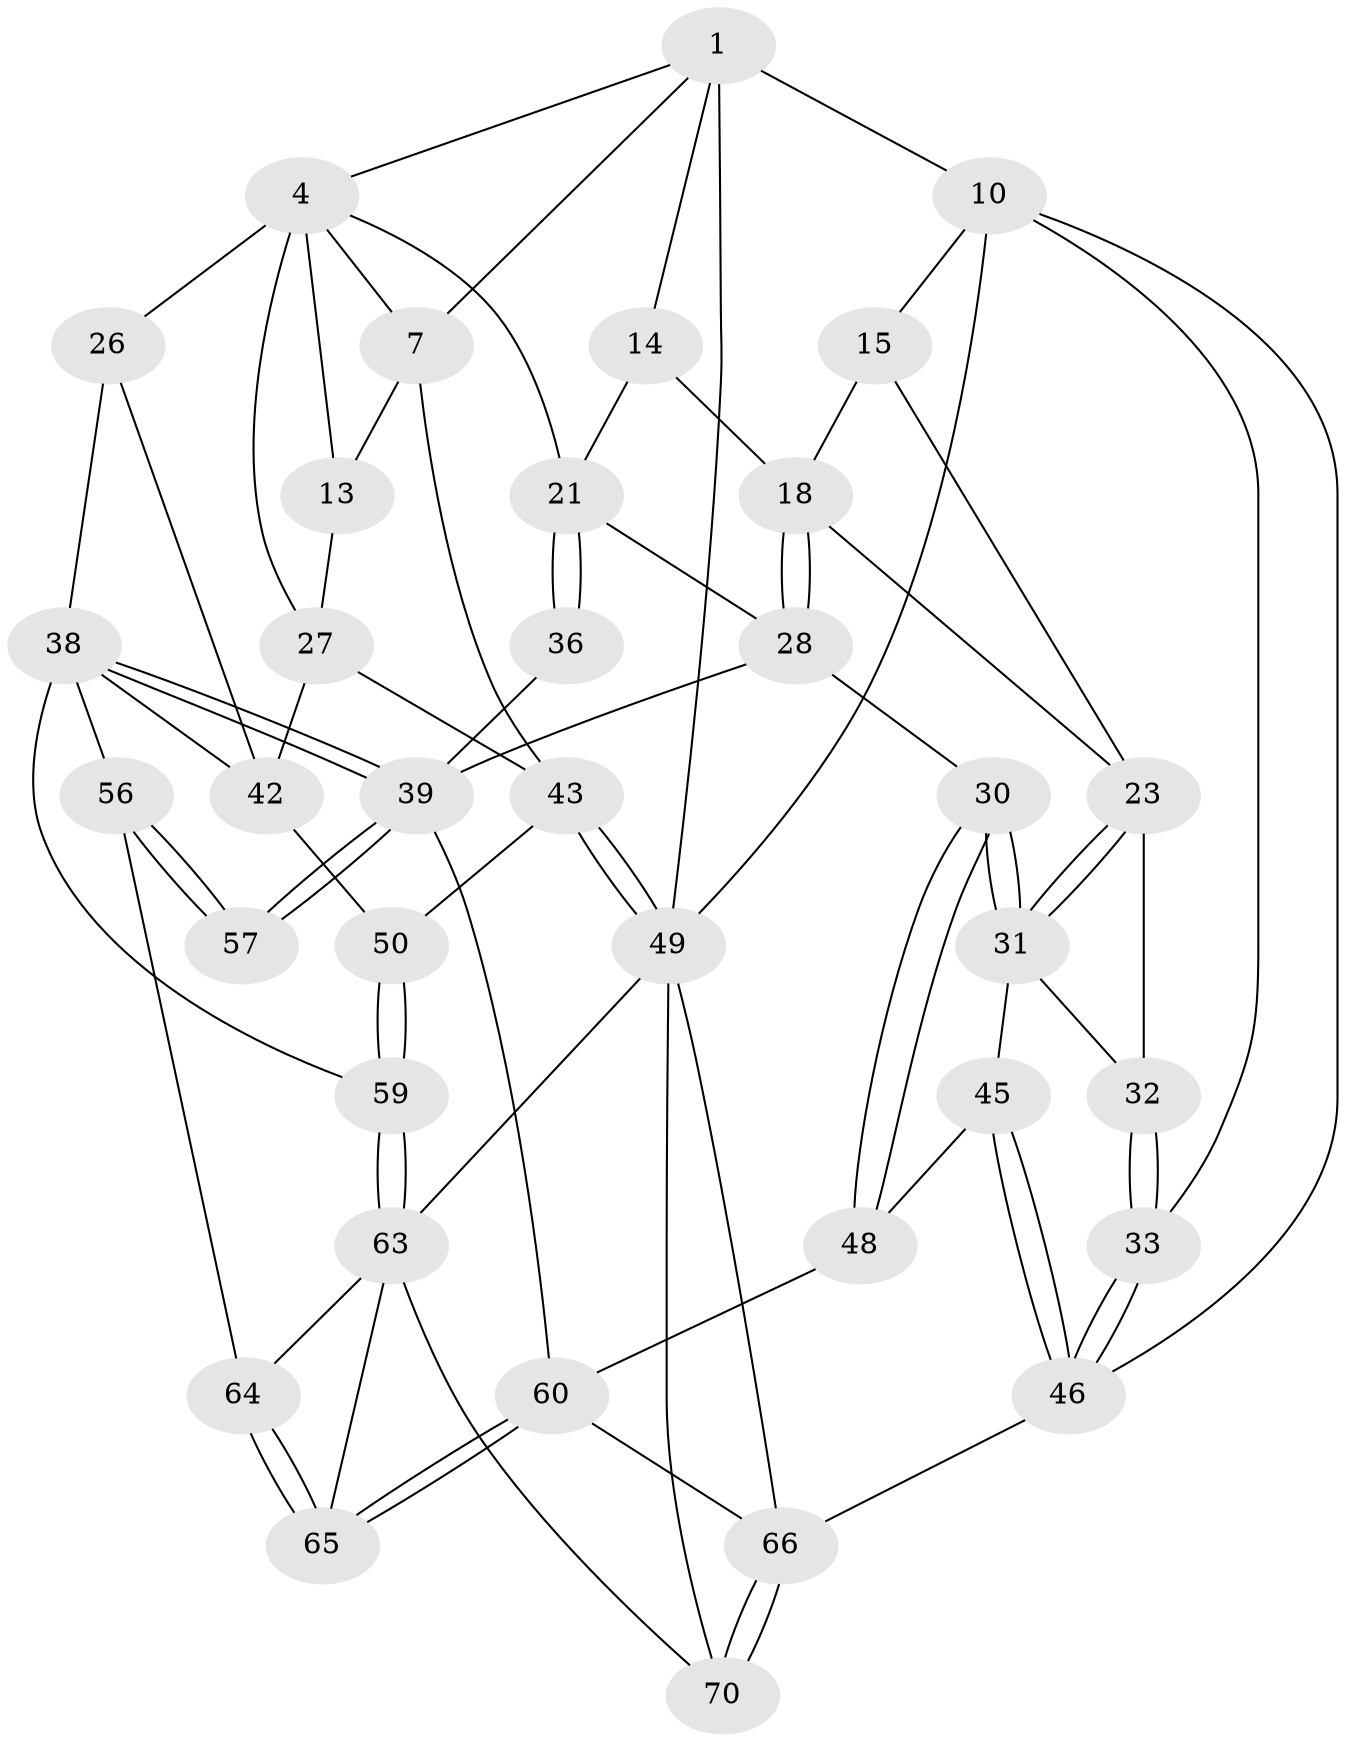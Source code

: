 // original degree distribution, {3: 0.05555555555555555, 5: 0.5555555555555556, 4: 0.18055555555555555, 6: 0.20833333333333334}
// Generated by graph-tools (version 1.1) at 2025/21/03/04/25 18:21:06]
// undirected, 36 vertices, 84 edges
graph export_dot {
graph [start="1"]
  node [color=gray90,style=filled];
  1 [pos="+0.9079245166512481+0",super="+2+8"];
  4 [pos="+0.570023766311831+0",super="+20+5"];
  7 [pos="+0.8544573486751551+0.12666422157948395",super="+9"];
  10 [pos="+0+0",super="+54+11"];
  13 [pos="+1+0.26424464422252125"];
  14 [pos="+0.36363484557422215+0.08302831309075051",super="+17"];
  15 [pos="+0+0",super="+16"];
  18 [pos="+0.22559207875736148+0.23991869810008126",super="+19"];
  21 [pos="+0.5131720763030994+0.2816840841836161",super="+22"];
  23 [pos="+0.15434666533910646+0.2665044974419827",super="+24"];
  26 [pos="+0.6772915743119162+0.3331929481780678",super="+37"];
  27 [pos="+0.9362235438584285+0.3091334463315171",super="+41"];
  28 [pos="+0.29448968242887225+0.4618460502612652",super="+29"];
  30 [pos="+0.2610125042219532+0.4855369096158053"];
  31 [pos="+0.15597228409931588+0.40339829316526515",super="+35"];
  32 [pos="+0+0.3248170983280794"];
  33 [pos="+0+0.32572036448070274"];
  36 [pos="+0.49444048903551613+0.37672186089636295"];
  38 [pos="+0.6890852969582488+0.4524923608118849",super="+52"];
  39 [pos="+0.5789195976826857+0.5156269264890984",super="+40"];
  42 [pos="+0.8146549413770467+0.44833615390824477",super="+51"];
  43 [pos="+1+0.6107823048572404",super="+44"];
  45 [pos="+0+0.6140157072177008"];
  46 [pos="+0+0.6208866992576975",super="+53"];
  48 [pos="+0.12757976707427016+0.6467789975153586"];
  49 [pos="+1+1",super="+62"];
  50 [pos="+0.8916293843567514+0.5739643223140998"];
  56 [pos="+0.7522329116143924+0.7212303079413835"];
  57 [pos="+0.5375966894632801+0.5971000892653048"];
  59 [pos="+0.7893446902194132+0.724866646536115"];
  60 [pos="+0.4299227618772887+0.7394529909201257",super="+61"];
  63 [pos="+1+1",super="+68"];
  64 [pos="+0.6576375385574006+0.7914235604420853"];
  65 [pos="+0.514933264102621+0.8600526877405286"];
  66 [pos="+0.21117360966724463+0.8411149334005135",super="+67"];
  70 [pos="+0.5084956585990974+1"];
  1 -- 4;
  1 -- 14;
  1 -- 10 [weight=2];
  1 -- 49;
  1 -- 7;
  4 -- 26 [weight=2];
  4 -- 21;
  4 -- 7;
  4 -- 27;
  4 -- 13;
  7 -- 43;
  7 -- 13;
  10 -- 33;
  10 -- 49 [weight=2];
  10 -- 46;
  10 -- 15;
  13 -- 27;
  14 -- 18;
  14 -- 21;
  15 -- 23;
  15 -- 18;
  18 -- 28;
  18 -- 28;
  18 -- 23;
  21 -- 36 [weight=2];
  21 -- 36;
  21 -- 28;
  23 -- 31;
  23 -- 31;
  23 -- 32;
  26 -- 42;
  26 -- 38;
  27 -- 42;
  27 -- 43;
  28 -- 30;
  28 -- 39;
  30 -- 31;
  30 -- 31;
  30 -- 48;
  30 -- 48;
  31 -- 32;
  31 -- 45;
  32 -- 33;
  32 -- 33;
  33 -- 46;
  33 -- 46;
  36 -- 39;
  38 -- 39;
  38 -- 39;
  38 -- 56;
  38 -- 59;
  38 -- 42;
  39 -- 57 [weight=2];
  39 -- 57;
  39 -- 60;
  42 -- 50;
  43 -- 49;
  43 -- 49;
  43 -- 50;
  45 -- 46;
  45 -- 46;
  45 -- 48;
  46 -- 66;
  48 -- 60;
  49 -- 66;
  49 -- 70;
  49 -- 63;
  50 -- 59;
  50 -- 59;
  56 -- 57;
  56 -- 57;
  56 -- 64;
  59 -- 63;
  59 -- 63;
  60 -- 65;
  60 -- 65;
  60 -- 66;
  63 -- 64;
  63 -- 65;
  63 -- 70;
  64 -- 65;
  64 -- 65;
  66 -- 70;
  66 -- 70;
}
